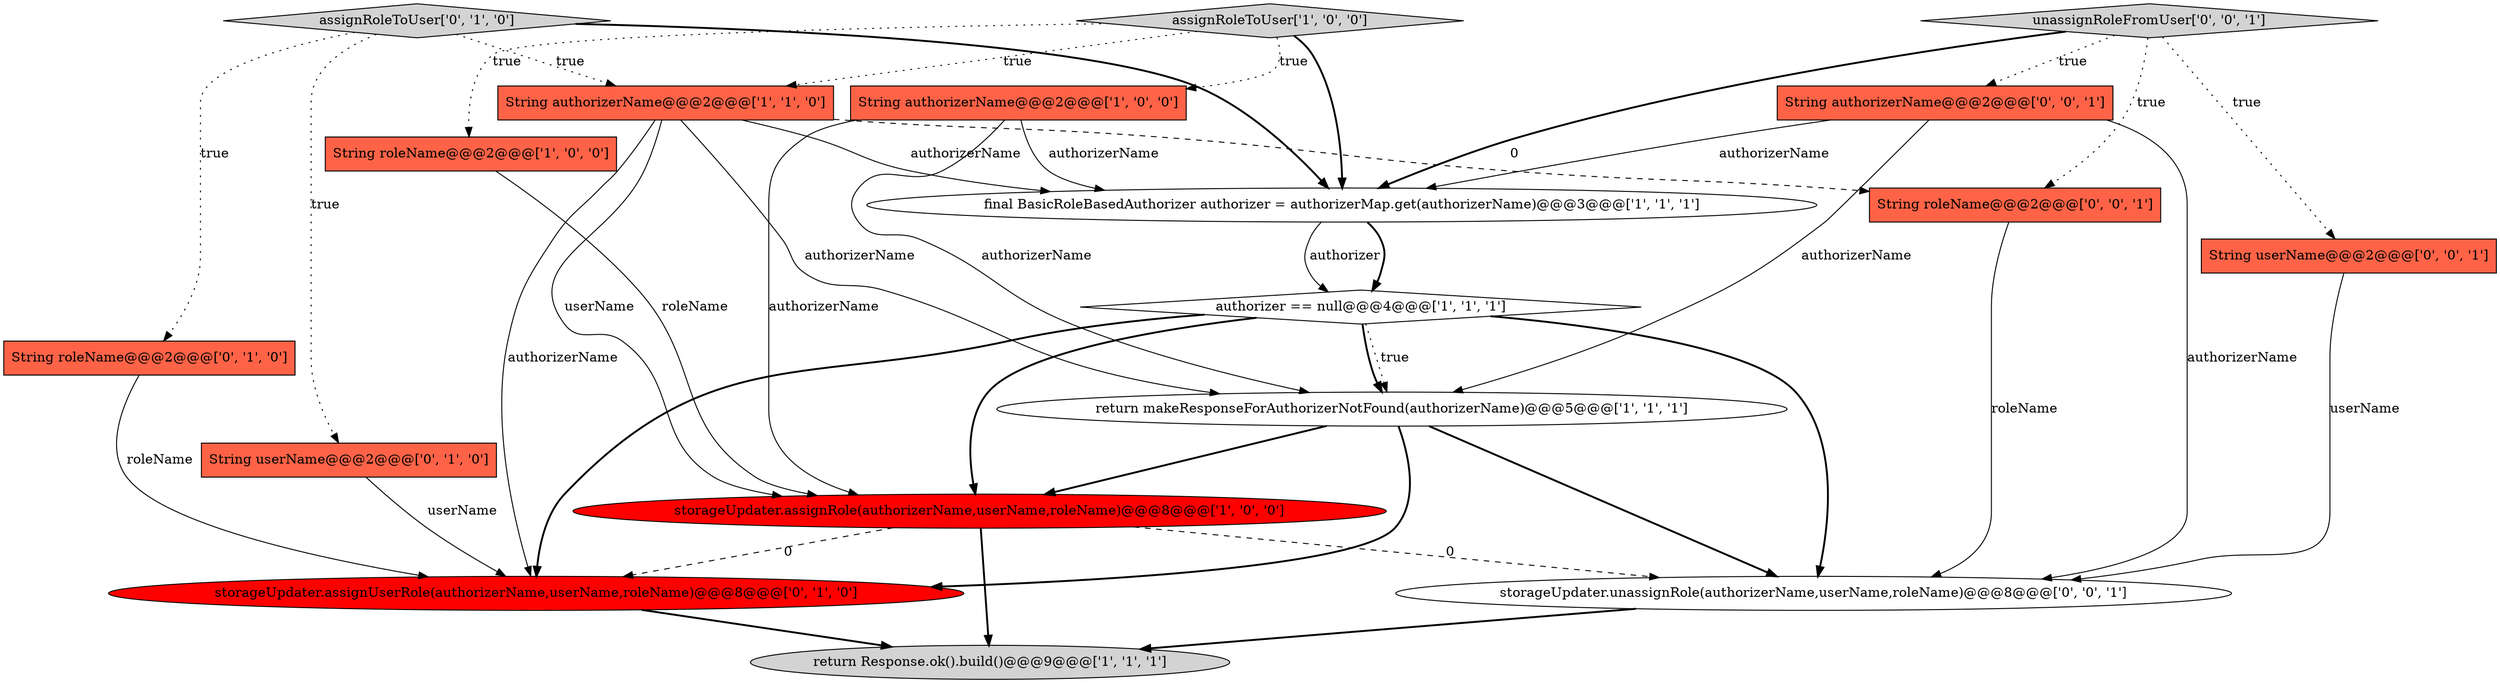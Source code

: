 digraph {
1 [style = filled, label = "String roleName@@@2@@@['1', '0', '0']", fillcolor = tomato, shape = box image = "AAA0AAABBB1BBB"];
4 [style = filled, label = "storageUpdater.assignRole(authorizerName,userName,roleName)@@@8@@@['1', '0', '0']", fillcolor = red, shape = ellipse image = "AAA1AAABBB1BBB"];
3 [style = filled, label = "assignRoleToUser['1', '0', '0']", fillcolor = lightgray, shape = diamond image = "AAA0AAABBB1BBB"];
14 [style = filled, label = "String authorizerName@@@2@@@['0', '0', '1']", fillcolor = tomato, shape = box image = "AAA0AAABBB3BBB"];
16 [style = filled, label = "String roleName@@@2@@@['0', '0', '1']", fillcolor = tomato, shape = box image = "AAA0AAABBB3BBB"];
17 [style = filled, label = "unassignRoleFromUser['0', '0', '1']", fillcolor = lightgray, shape = diamond image = "AAA0AAABBB3BBB"];
6 [style = filled, label = "return Response.ok().build()@@@9@@@['1', '1', '1']", fillcolor = lightgray, shape = ellipse image = "AAA0AAABBB1BBB"];
8 [style = filled, label = "String authorizerName@@@2@@@['1', '1', '0']", fillcolor = tomato, shape = box image = "AAA0AAABBB1BBB"];
0 [style = filled, label = "String authorizerName@@@2@@@['1', '0', '0']", fillcolor = tomato, shape = box image = "AAA0AAABBB1BBB"];
7 [style = filled, label = "authorizer == null@@@4@@@['1', '1', '1']", fillcolor = white, shape = diamond image = "AAA0AAABBB1BBB"];
15 [style = filled, label = "String userName@@@2@@@['0', '0', '1']", fillcolor = tomato, shape = box image = "AAA0AAABBB3BBB"];
9 [style = filled, label = "assignRoleToUser['0', '1', '0']", fillcolor = lightgray, shape = diamond image = "AAA0AAABBB2BBB"];
10 [style = filled, label = "storageUpdater.assignUserRole(authorizerName,userName,roleName)@@@8@@@['0', '1', '0']", fillcolor = red, shape = ellipse image = "AAA1AAABBB2BBB"];
11 [style = filled, label = "String roleName@@@2@@@['0', '1', '0']", fillcolor = tomato, shape = box image = "AAA0AAABBB2BBB"];
13 [style = filled, label = "storageUpdater.unassignRole(authorizerName,userName,roleName)@@@8@@@['0', '0', '1']", fillcolor = white, shape = ellipse image = "AAA0AAABBB3BBB"];
5 [style = filled, label = "final BasicRoleBasedAuthorizer authorizer = authorizerMap.get(authorizerName)@@@3@@@['1', '1', '1']", fillcolor = white, shape = ellipse image = "AAA0AAABBB1BBB"];
2 [style = filled, label = "return makeResponseForAuthorizerNotFound(authorizerName)@@@5@@@['1', '1', '1']", fillcolor = white, shape = ellipse image = "AAA0AAABBB1BBB"];
12 [style = filled, label = "String userName@@@2@@@['0', '1', '0']", fillcolor = tomato, shape = box image = "AAA0AAABBB2BBB"];
7->13 [style = bold, label=""];
7->2 [style = dotted, label="true"];
17->5 [style = bold, label=""];
9->12 [style = dotted, label="true"];
8->16 [style = dashed, label="0"];
1->4 [style = solid, label="roleName"];
4->6 [style = bold, label=""];
7->10 [style = bold, label=""];
12->10 [style = solid, label="userName"];
9->11 [style = dotted, label="true"];
16->13 [style = solid, label="roleName"];
17->14 [style = dotted, label="true"];
7->4 [style = bold, label=""];
2->10 [style = bold, label=""];
0->5 [style = solid, label="authorizerName"];
8->10 [style = solid, label="authorizerName"];
2->4 [style = bold, label=""];
10->6 [style = bold, label=""];
2->13 [style = bold, label=""];
9->8 [style = dotted, label="true"];
17->16 [style = dotted, label="true"];
15->13 [style = solid, label="userName"];
0->4 [style = solid, label="authorizerName"];
3->5 [style = bold, label=""];
17->15 [style = dotted, label="true"];
8->2 [style = solid, label="authorizerName"];
8->5 [style = solid, label="authorizerName"];
7->2 [style = bold, label=""];
14->13 [style = solid, label="authorizerName"];
0->2 [style = solid, label="authorizerName"];
3->0 [style = dotted, label="true"];
14->5 [style = solid, label="authorizerName"];
9->5 [style = bold, label=""];
5->7 [style = solid, label="authorizer"];
11->10 [style = solid, label="roleName"];
5->7 [style = bold, label=""];
8->4 [style = solid, label="userName"];
13->6 [style = bold, label=""];
4->10 [style = dashed, label="0"];
4->13 [style = dashed, label="0"];
3->8 [style = dotted, label="true"];
3->1 [style = dotted, label="true"];
14->2 [style = solid, label="authorizerName"];
}
